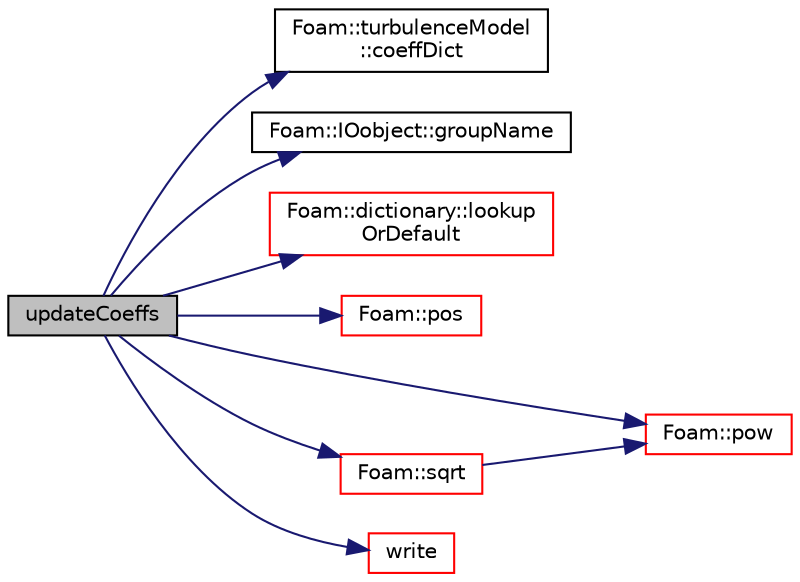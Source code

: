 digraph "updateCoeffs"
{
  bgcolor="transparent";
  edge [fontname="Helvetica",fontsize="10",labelfontname="Helvetica",labelfontsize="10"];
  node [fontname="Helvetica",fontsize="10",shape=record];
  rankdir="LR";
  Node62 [label="updateCoeffs",height=0.2,width=0.4,color="black", fillcolor="grey75", style="filled", fontcolor="black"];
  Node62 -> Node63 [color="midnightblue",fontsize="10",style="solid",fontname="Helvetica"];
  Node63 [label="Foam::turbulenceModel\l::coeffDict",height=0.2,width=0.4,color="black",URL="$a32397.html#a4826d744bf9cc04e4730c56b0acdaa6f",tooltip="Const access to the coefficients dictionary. "];
  Node62 -> Node64 [color="midnightblue",fontsize="10",style="solid",fontname="Helvetica"];
  Node64 [label="Foam::IOobject::groupName",height=0.2,width=0.4,color="black",URL="$a27249.html#ad5705e6da2a025ad75b4cf5d748d7d30"];
  Node62 -> Node65 [color="midnightblue",fontsize="10",style="solid",fontname="Helvetica"];
  Node65 [label="Foam::dictionary::lookup\lOrDefault",height=0.2,width=0.4,color="red",URL="$a27129.html#a69ee064dcc6d649df523e02e5c242922",tooltip="Find and return a T,. "];
  Node62 -> Node72 [color="midnightblue",fontsize="10",style="solid",fontname="Helvetica"];
  Node72 [label="Foam::pos",height=0.2,width=0.4,color="red",URL="$a21851.html#a09a190b59f3d01b258bca0fa964a6212"];
  Node62 -> Node76 [color="midnightblue",fontsize="10",style="solid",fontname="Helvetica"];
  Node76 [label="Foam::pow",height=0.2,width=0.4,color="red",URL="$a21851.html#a7500c8e9d27a442adc75e287de074c7c"];
  Node62 -> Node77 [color="midnightblue",fontsize="10",style="solid",fontname="Helvetica"];
  Node77 [label="Foam::sqrt",height=0.2,width=0.4,color="red",URL="$a21851.html#a8616bd62eebf2342a80222fecb1bda71"];
  Node77 -> Node76 [color="midnightblue",fontsize="10",style="solid",fontname="Helvetica"];
  Node62 -> Node78 [color="midnightblue",fontsize="10",style="solid",fontname="Helvetica"];
  Node78 [label="write",height=0.2,width=0.4,color="red",URL="$a32325.html#a293fdfec8bdfbd5c3913ab4c9f3454ff",tooltip="Write. "];
}
